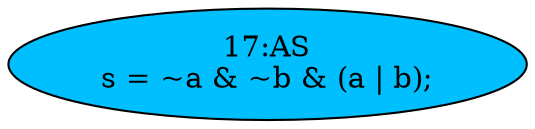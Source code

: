 strict digraph "" {
	node [label="\N"];
	"17:AS"	[ast="<pyverilog.vparser.ast.Assign object at 0x7f53fface990>",
		def_var="['s']",
		fillcolor=deepskyblue,
		label="17:AS
s = ~a & ~b & (a | b);",
		statements="[]",
		style=filled,
		typ=Assign,
		use_var="['a', 'b', 'a', 'b']"];
}
